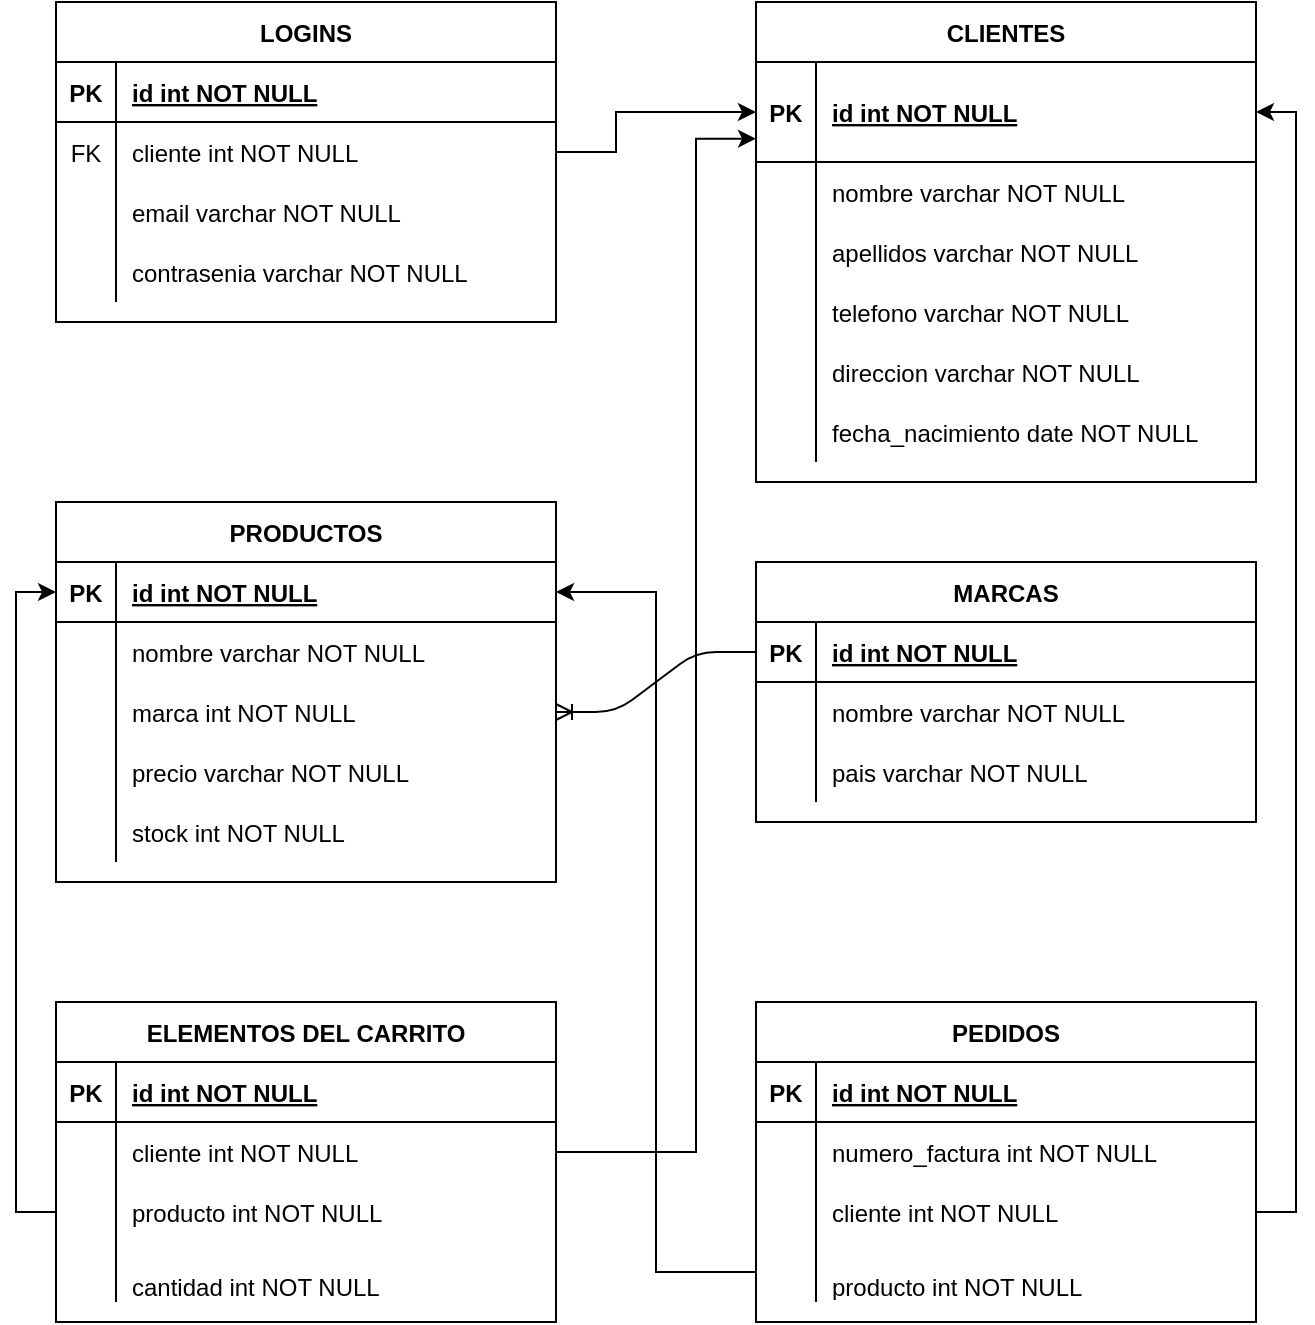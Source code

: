 <mxfile version="14.6.9" type="github">
  <diagram id="R2lEEEUBdFMjLlhIrx00" name="Page-1">
    <mxGraphModel dx="674" dy="650" grid="1" gridSize="10" guides="1" tooltips="1" connect="1" arrows="1" fold="1" page="1" pageScale="1" pageWidth="850" pageHeight="1100" math="0" shadow="0" extFonts="Permanent Marker^https://fonts.googleapis.com/css?family=Permanent+Marker">
      <root>
        <mxCell id="0" />
        <mxCell id="1" parent="0" />
        <mxCell id="C-vyLk0tnHw3VtMMgP7b-2" value="CLIENTES" style="shape=table;startSize=30;container=1;collapsible=1;childLayout=tableLayout;fixedRows=1;rowLines=0;fontStyle=1;align=center;resizeLast=1;" parent="1" vertex="1">
          <mxGeometry x="470" y="40" width="250" height="240" as="geometry" />
        </mxCell>
        <mxCell id="C-vyLk0tnHw3VtMMgP7b-3" value="" style="shape=partialRectangle;collapsible=0;dropTarget=0;pointerEvents=0;fillColor=none;points=[[0,0.5],[1,0.5]];portConstraint=eastwest;top=0;left=0;right=0;bottom=1;" parent="C-vyLk0tnHw3VtMMgP7b-2" vertex="1">
          <mxGeometry y="30" width="250" height="50" as="geometry" />
        </mxCell>
        <mxCell id="C-vyLk0tnHw3VtMMgP7b-4" value="PK" style="shape=partialRectangle;overflow=hidden;connectable=0;fillColor=none;top=0;left=0;bottom=0;right=0;fontStyle=1;" parent="C-vyLk0tnHw3VtMMgP7b-3" vertex="1">
          <mxGeometry width="30" height="50" as="geometry" />
        </mxCell>
        <mxCell id="C-vyLk0tnHw3VtMMgP7b-5" value="id int NOT NULL " style="shape=partialRectangle;overflow=hidden;connectable=0;fillColor=none;top=0;left=0;bottom=0;right=0;align=left;spacingLeft=6;fontStyle=5;" parent="C-vyLk0tnHw3VtMMgP7b-3" vertex="1">
          <mxGeometry x="30" width="220" height="50" as="geometry" />
        </mxCell>
        <mxCell id="C-vyLk0tnHw3VtMMgP7b-6" value="" style="shape=partialRectangle;collapsible=0;dropTarget=0;pointerEvents=0;fillColor=none;points=[[0,0.5],[1,0.5]];portConstraint=eastwest;top=0;left=0;right=0;bottom=0;" parent="C-vyLk0tnHw3VtMMgP7b-2" vertex="1">
          <mxGeometry y="80" width="250" height="30" as="geometry" />
        </mxCell>
        <mxCell id="C-vyLk0tnHw3VtMMgP7b-7" value="" style="shape=partialRectangle;overflow=hidden;connectable=0;fillColor=none;top=0;left=0;bottom=0;right=0;" parent="C-vyLk0tnHw3VtMMgP7b-6" vertex="1">
          <mxGeometry width="30" height="30" as="geometry" />
        </mxCell>
        <mxCell id="C-vyLk0tnHw3VtMMgP7b-8" value="nombre varchar NOT NULL" style="shape=partialRectangle;overflow=hidden;connectable=0;fillColor=none;top=0;left=0;bottom=0;right=0;align=left;spacingLeft=6;" parent="C-vyLk0tnHw3VtMMgP7b-6" vertex="1">
          <mxGeometry x="30" width="220" height="30" as="geometry" />
        </mxCell>
        <mxCell id="C-vyLk0tnHw3VtMMgP7b-9" value="" style="shape=partialRectangle;collapsible=0;dropTarget=0;pointerEvents=0;fillColor=none;points=[[0,0.5],[1,0.5]];portConstraint=eastwest;top=0;left=0;right=0;bottom=0;" parent="C-vyLk0tnHw3VtMMgP7b-2" vertex="1">
          <mxGeometry y="110" width="250" height="30" as="geometry" />
        </mxCell>
        <mxCell id="C-vyLk0tnHw3VtMMgP7b-10" value="" style="shape=partialRectangle;overflow=hidden;connectable=0;fillColor=none;top=0;left=0;bottom=0;right=0;" parent="C-vyLk0tnHw3VtMMgP7b-9" vertex="1">
          <mxGeometry width="30" height="30" as="geometry" />
        </mxCell>
        <mxCell id="C-vyLk0tnHw3VtMMgP7b-11" value="apellidos varchar NOT NULL" style="shape=partialRectangle;overflow=hidden;connectable=0;fillColor=none;top=0;left=0;bottom=0;right=0;align=left;spacingLeft=6;" parent="C-vyLk0tnHw3VtMMgP7b-9" vertex="1">
          <mxGeometry x="30" width="220" height="30" as="geometry" />
        </mxCell>
        <mxCell id="ZsIw6Z9A--SDda-T056C-38" style="shape=partialRectangle;collapsible=0;dropTarget=0;pointerEvents=0;fillColor=none;points=[[0,0.5],[1,0.5]];portConstraint=eastwest;top=0;left=0;right=0;bottom=0;" parent="C-vyLk0tnHw3VtMMgP7b-2" vertex="1">
          <mxGeometry y="140" width="250" height="30" as="geometry" />
        </mxCell>
        <mxCell id="ZsIw6Z9A--SDda-T056C-39" style="shape=partialRectangle;overflow=hidden;connectable=0;fillColor=none;top=0;left=0;bottom=0;right=0;" parent="ZsIw6Z9A--SDda-T056C-38" vertex="1">
          <mxGeometry width="30" height="30" as="geometry" />
        </mxCell>
        <mxCell id="ZsIw6Z9A--SDda-T056C-40" value="telefono varchar NOT NULL" style="shape=partialRectangle;overflow=hidden;connectable=0;fillColor=none;top=0;left=0;bottom=0;right=0;align=left;spacingLeft=6;" parent="ZsIw6Z9A--SDda-T056C-38" vertex="1">
          <mxGeometry x="30" width="220" height="30" as="geometry" />
        </mxCell>
        <mxCell id="ZsIw6Z9A--SDda-T056C-41" style="shape=partialRectangle;collapsible=0;dropTarget=0;pointerEvents=0;fillColor=none;points=[[0,0.5],[1,0.5]];portConstraint=eastwest;top=0;left=0;right=0;bottom=0;" parent="C-vyLk0tnHw3VtMMgP7b-2" vertex="1">
          <mxGeometry y="170" width="250" height="30" as="geometry" />
        </mxCell>
        <mxCell id="ZsIw6Z9A--SDda-T056C-42" style="shape=partialRectangle;overflow=hidden;connectable=0;fillColor=none;top=0;left=0;bottom=0;right=0;" parent="ZsIw6Z9A--SDda-T056C-41" vertex="1">
          <mxGeometry width="30" height="30" as="geometry" />
        </mxCell>
        <mxCell id="ZsIw6Z9A--SDda-T056C-43" value="direccion varchar NOT NULL" style="shape=partialRectangle;overflow=hidden;connectable=0;fillColor=none;top=0;left=0;bottom=0;right=0;align=left;spacingLeft=6;" parent="ZsIw6Z9A--SDda-T056C-41" vertex="1">
          <mxGeometry x="30" width="220" height="30" as="geometry" />
        </mxCell>
        <mxCell id="ZsIw6Z9A--SDda-T056C-44" style="shape=partialRectangle;collapsible=0;dropTarget=0;pointerEvents=0;fillColor=none;points=[[0,0.5],[1,0.5]];portConstraint=eastwest;top=0;left=0;right=0;bottom=0;" parent="C-vyLk0tnHw3VtMMgP7b-2" vertex="1">
          <mxGeometry y="200" width="250" height="30" as="geometry" />
        </mxCell>
        <mxCell id="ZsIw6Z9A--SDda-T056C-45" style="shape=partialRectangle;overflow=hidden;connectable=0;fillColor=none;top=0;left=0;bottom=0;right=0;" parent="ZsIw6Z9A--SDda-T056C-44" vertex="1">
          <mxGeometry width="30" height="30" as="geometry" />
        </mxCell>
        <mxCell id="ZsIw6Z9A--SDda-T056C-46" value="fecha_nacimiento date NOT NULL" style="shape=partialRectangle;overflow=hidden;connectable=0;fillColor=none;top=0;left=0;bottom=0;right=0;align=left;spacingLeft=6;" parent="ZsIw6Z9A--SDda-T056C-44" vertex="1">
          <mxGeometry x="30" width="220" height="30" as="geometry" />
        </mxCell>
        <mxCell id="C-vyLk0tnHw3VtMMgP7b-13" value="PRODUCTOS" style="shape=table;startSize=30;container=1;collapsible=1;childLayout=tableLayout;fixedRows=1;rowLines=0;fontStyle=1;align=center;resizeLast=1;" parent="1" vertex="1">
          <mxGeometry x="120" y="290" width="250" height="190" as="geometry" />
        </mxCell>
        <mxCell id="C-vyLk0tnHw3VtMMgP7b-14" value="" style="shape=partialRectangle;collapsible=0;dropTarget=0;pointerEvents=0;fillColor=none;points=[[0,0.5],[1,0.5]];portConstraint=eastwest;top=0;left=0;right=0;bottom=1;" parent="C-vyLk0tnHw3VtMMgP7b-13" vertex="1">
          <mxGeometry y="30" width="250" height="30" as="geometry" />
        </mxCell>
        <mxCell id="C-vyLk0tnHw3VtMMgP7b-15" value="PK" style="shape=partialRectangle;overflow=hidden;connectable=0;fillColor=none;top=0;left=0;bottom=0;right=0;fontStyle=1;" parent="C-vyLk0tnHw3VtMMgP7b-14" vertex="1">
          <mxGeometry width="30" height="30" as="geometry" />
        </mxCell>
        <mxCell id="C-vyLk0tnHw3VtMMgP7b-16" value="id int NOT NULL " style="shape=partialRectangle;overflow=hidden;connectable=0;fillColor=none;top=0;left=0;bottom=0;right=0;align=left;spacingLeft=6;fontStyle=5;" parent="C-vyLk0tnHw3VtMMgP7b-14" vertex="1">
          <mxGeometry x="30" width="220" height="30" as="geometry" />
        </mxCell>
        <mxCell id="C-vyLk0tnHw3VtMMgP7b-17" value="" style="shape=partialRectangle;collapsible=0;dropTarget=0;pointerEvents=0;fillColor=none;points=[[0,0.5],[1,0.5]];portConstraint=eastwest;top=0;left=0;right=0;bottom=0;" parent="C-vyLk0tnHw3VtMMgP7b-13" vertex="1">
          <mxGeometry y="60" width="250" height="30" as="geometry" />
        </mxCell>
        <mxCell id="C-vyLk0tnHw3VtMMgP7b-18" value="" style="shape=partialRectangle;overflow=hidden;connectable=0;fillColor=none;top=0;left=0;bottom=0;right=0;" parent="C-vyLk0tnHw3VtMMgP7b-17" vertex="1">
          <mxGeometry width="30" height="30" as="geometry" />
        </mxCell>
        <mxCell id="C-vyLk0tnHw3VtMMgP7b-19" value="nombre varchar NOT NULL" style="shape=partialRectangle;overflow=hidden;connectable=0;fillColor=none;top=0;left=0;bottom=0;right=0;align=left;spacingLeft=6;" parent="C-vyLk0tnHw3VtMMgP7b-17" vertex="1">
          <mxGeometry x="30" width="220" height="30" as="geometry" />
        </mxCell>
        <mxCell id="C-vyLk0tnHw3VtMMgP7b-20" value="" style="shape=partialRectangle;collapsible=0;dropTarget=0;pointerEvents=0;fillColor=none;points=[[0,0.5],[1,0.5]];portConstraint=eastwest;top=0;left=0;right=0;bottom=0;" parent="C-vyLk0tnHw3VtMMgP7b-13" vertex="1">
          <mxGeometry y="90" width="250" height="30" as="geometry" />
        </mxCell>
        <mxCell id="C-vyLk0tnHw3VtMMgP7b-21" value="" style="shape=partialRectangle;overflow=hidden;connectable=0;fillColor=none;top=0;left=0;bottom=0;right=0;" parent="C-vyLk0tnHw3VtMMgP7b-20" vertex="1">
          <mxGeometry width="30" height="30" as="geometry" />
        </mxCell>
        <mxCell id="C-vyLk0tnHw3VtMMgP7b-22" value="marca int NOT NULL" style="shape=partialRectangle;overflow=hidden;connectable=0;fillColor=none;top=0;left=0;bottom=0;right=0;align=left;spacingLeft=6;" parent="C-vyLk0tnHw3VtMMgP7b-20" vertex="1">
          <mxGeometry x="30" width="220" height="30" as="geometry" />
        </mxCell>
        <mxCell id="ZsIw6Z9A--SDda-T056C-50" style="shape=partialRectangle;collapsible=0;dropTarget=0;pointerEvents=0;fillColor=none;points=[[0,0.5],[1,0.5]];portConstraint=eastwest;top=0;left=0;right=0;bottom=0;" parent="C-vyLk0tnHw3VtMMgP7b-13" vertex="1">
          <mxGeometry y="120" width="250" height="30" as="geometry" />
        </mxCell>
        <mxCell id="ZsIw6Z9A--SDda-T056C-51" style="shape=partialRectangle;overflow=hidden;connectable=0;fillColor=none;top=0;left=0;bottom=0;right=0;" parent="ZsIw6Z9A--SDda-T056C-50" vertex="1">
          <mxGeometry width="30" height="30" as="geometry" />
        </mxCell>
        <mxCell id="ZsIw6Z9A--SDda-T056C-52" value="precio varchar NOT NULL" style="shape=partialRectangle;overflow=hidden;connectable=0;fillColor=none;top=0;left=0;bottom=0;right=0;align=left;spacingLeft=6;" parent="ZsIw6Z9A--SDda-T056C-50" vertex="1">
          <mxGeometry x="30" width="220" height="30" as="geometry" />
        </mxCell>
        <mxCell id="ZsIw6Z9A--SDda-T056C-47" style="shape=partialRectangle;collapsible=0;dropTarget=0;pointerEvents=0;fillColor=none;points=[[0,0.5],[1,0.5]];portConstraint=eastwest;top=0;left=0;right=0;bottom=0;" parent="C-vyLk0tnHw3VtMMgP7b-13" vertex="1">
          <mxGeometry y="150" width="250" height="30" as="geometry" />
        </mxCell>
        <mxCell id="ZsIw6Z9A--SDda-T056C-48" style="shape=partialRectangle;overflow=hidden;connectable=0;fillColor=none;top=0;left=0;bottom=0;right=0;" parent="ZsIw6Z9A--SDda-T056C-47" vertex="1">
          <mxGeometry width="30" height="30" as="geometry" />
        </mxCell>
        <mxCell id="ZsIw6Z9A--SDda-T056C-49" value="stock int NOT NULL" style="shape=partialRectangle;overflow=hidden;connectable=0;fillColor=none;top=0;left=0;bottom=0;right=0;align=left;spacingLeft=6;" parent="ZsIw6Z9A--SDda-T056C-47" vertex="1">
          <mxGeometry x="30" width="220" height="30" as="geometry" />
        </mxCell>
        <mxCell id="C-vyLk0tnHw3VtMMgP7b-23" value="LOGINS" style="shape=table;startSize=30;container=1;collapsible=1;childLayout=tableLayout;fixedRows=1;rowLines=0;fontStyle=1;align=center;resizeLast=1;" parent="1" vertex="1">
          <mxGeometry x="120" y="40" width="250" height="160" as="geometry" />
        </mxCell>
        <mxCell id="C-vyLk0tnHw3VtMMgP7b-24" value="" style="shape=partialRectangle;collapsible=0;dropTarget=0;pointerEvents=0;fillColor=none;points=[[0,0.5],[1,0.5]];portConstraint=eastwest;top=0;left=0;right=0;bottom=1;" parent="C-vyLk0tnHw3VtMMgP7b-23" vertex="1">
          <mxGeometry y="30" width="250" height="30" as="geometry" />
        </mxCell>
        <mxCell id="C-vyLk0tnHw3VtMMgP7b-25" value="PK" style="shape=partialRectangle;overflow=hidden;connectable=0;fillColor=none;top=0;left=0;bottom=0;right=0;fontStyle=1;" parent="C-vyLk0tnHw3VtMMgP7b-24" vertex="1">
          <mxGeometry width="30" height="30" as="geometry" />
        </mxCell>
        <mxCell id="C-vyLk0tnHw3VtMMgP7b-26" value="id int NOT NULL " style="shape=partialRectangle;overflow=hidden;connectable=0;fillColor=none;top=0;left=0;bottom=0;right=0;align=left;spacingLeft=6;fontStyle=5;" parent="C-vyLk0tnHw3VtMMgP7b-24" vertex="1">
          <mxGeometry x="30" width="220" height="30" as="geometry" />
        </mxCell>
        <mxCell id="C-vyLk0tnHw3VtMMgP7b-27" value="" style="shape=partialRectangle;collapsible=0;dropTarget=0;pointerEvents=0;fillColor=none;points=[[0,0.5],[1,0.5]];portConstraint=eastwest;top=0;left=0;right=0;bottom=0;" parent="C-vyLk0tnHw3VtMMgP7b-23" vertex="1">
          <mxGeometry y="60" width="250" height="30" as="geometry" />
        </mxCell>
        <mxCell id="C-vyLk0tnHw3VtMMgP7b-28" value="FK" style="shape=partialRectangle;overflow=hidden;connectable=0;fillColor=none;top=0;left=0;bottom=0;right=0;" parent="C-vyLk0tnHw3VtMMgP7b-27" vertex="1">
          <mxGeometry width="30" height="30" as="geometry" />
        </mxCell>
        <mxCell id="C-vyLk0tnHw3VtMMgP7b-29" value="cliente int NOT NULL" style="shape=partialRectangle;overflow=hidden;connectable=0;fillColor=none;top=0;left=0;bottom=0;right=0;align=left;spacingLeft=6;" parent="C-vyLk0tnHw3VtMMgP7b-27" vertex="1">
          <mxGeometry x="30" width="220" height="30" as="geometry" />
        </mxCell>
        <mxCell id="ZsIw6Z9A--SDda-T056C-35" style="shape=partialRectangle;collapsible=0;dropTarget=0;pointerEvents=0;fillColor=none;points=[[0,0.5],[1,0.5]];portConstraint=eastwest;top=0;left=0;right=0;bottom=0;" parent="C-vyLk0tnHw3VtMMgP7b-23" vertex="1">
          <mxGeometry y="90" width="250" height="30" as="geometry" />
        </mxCell>
        <mxCell id="ZsIw6Z9A--SDda-T056C-36" style="shape=partialRectangle;overflow=hidden;connectable=0;fillColor=none;top=0;left=0;bottom=0;right=0;" parent="ZsIw6Z9A--SDda-T056C-35" vertex="1">
          <mxGeometry width="30" height="30" as="geometry" />
        </mxCell>
        <mxCell id="ZsIw6Z9A--SDda-T056C-37" value="email varchar NOT NULL" style="shape=partialRectangle;overflow=hidden;connectable=0;fillColor=none;top=0;left=0;bottom=0;right=0;align=left;spacingLeft=6;" parent="ZsIw6Z9A--SDda-T056C-35" vertex="1">
          <mxGeometry x="30" width="220" height="30" as="geometry" />
        </mxCell>
        <mxCell id="ZsIw6Z9A--SDda-T056C-32" style="shape=partialRectangle;collapsible=0;dropTarget=0;pointerEvents=0;fillColor=none;points=[[0,0.5],[1,0.5]];portConstraint=eastwest;top=0;left=0;right=0;bottom=0;" parent="C-vyLk0tnHw3VtMMgP7b-23" vertex="1">
          <mxGeometry y="120" width="250" height="30" as="geometry" />
        </mxCell>
        <mxCell id="ZsIw6Z9A--SDda-T056C-33" style="shape=partialRectangle;overflow=hidden;connectable=0;fillColor=none;top=0;left=0;bottom=0;right=0;" parent="ZsIw6Z9A--SDda-T056C-32" vertex="1">
          <mxGeometry width="30" height="30" as="geometry" />
        </mxCell>
        <mxCell id="ZsIw6Z9A--SDda-T056C-34" value="contrasenia varchar NOT NULL" style="shape=partialRectangle;overflow=hidden;connectable=0;fillColor=none;top=0;left=0;bottom=0;right=0;align=left;spacingLeft=6;" parent="ZsIw6Z9A--SDda-T056C-32" vertex="1">
          <mxGeometry x="30" width="220" height="30" as="geometry" />
        </mxCell>
        <mxCell id="ZsIw6Z9A--SDda-T056C-1" value="MARCAS" style="shape=table;startSize=30;container=1;collapsible=1;childLayout=tableLayout;fixedRows=1;rowLines=0;fontStyle=1;align=center;resizeLast=1;" parent="1" vertex="1">
          <mxGeometry x="470" y="320" width="250" height="130" as="geometry" />
        </mxCell>
        <mxCell id="ZsIw6Z9A--SDda-T056C-2" value="" style="shape=partialRectangle;collapsible=0;dropTarget=0;pointerEvents=0;fillColor=none;points=[[0,0.5],[1,0.5]];portConstraint=eastwest;top=0;left=0;right=0;bottom=1;" parent="ZsIw6Z9A--SDda-T056C-1" vertex="1">
          <mxGeometry y="30" width="250" height="30" as="geometry" />
        </mxCell>
        <mxCell id="ZsIw6Z9A--SDda-T056C-3" value="PK" style="shape=partialRectangle;overflow=hidden;connectable=0;fillColor=none;top=0;left=0;bottom=0;right=0;fontStyle=1;" parent="ZsIw6Z9A--SDda-T056C-2" vertex="1">
          <mxGeometry width="30" height="30" as="geometry" />
        </mxCell>
        <mxCell id="ZsIw6Z9A--SDda-T056C-4" value="id int NOT NULL " style="shape=partialRectangle;overflow=hidden;connectable=0;fillColor=none;top=0;left=0;bottom=0;right=0;align=left;spacingLeft=6;fontStyle=5;" parent="ZsIw6Z9A--SDda-T056C-2" vertex="1">
          <mxGeometry x="30" width="220" height="30" as="geometry" />
        </mxCell>
        <mxCell id="ZsIw6Z9A--SDda-T056C-5" value="" style="shape=partialRectangle;collapsible=0;dropTarget=0;pointerEvents=0;fillColor=none;points=[[0,0.5],[1,0.5]];portConstraint=eastwest;top=0;left=0;right=0;bottom=0;" parent="ZsIw6Z9A--SDda-T056C-1" vertex="1">
          <mxGeometry y="60" width="250" height="30" as="geometry" />
        </mxCell>
        <mxCell id="ZsIw6Z9A--SDda-T056C-6" value="" style="shape=partialRectangle;overflow=hidden;connectable=0;fillColor=none;top=0;left=0;bottom=0;right=0;" parent="ZsIw6Z9A--SDda-T056C-5" vertex="1">
          <mxGeometry width="30" height="30" as="geometry" />
        </mxCell>
        <mxCell id="ZsIw6Z9A--SDda-T056C-7" value="nombre varchar NOT NULL" style="shape=partialRectangle;overflow=hidden;connectable=0;fillColor=none;top=0;left=0;bottom=0;right=0;align=left;spacingLeft=6;" parent="ZsIw6Z9A--SDda-T056C-5" vertex="1">
          <mxGeometry x="30" width="220" height="30" as="geometry" />
        </mxCell>
        <mxCell id="ZsIw6Z9A--SDda-T056C-8" value="" style="shape=partialRectangle;collapsible=0;dropTarget=0;pointerEvents=0;fillColor=none;points=[[0,0.5],[1,0.5]];portConstraint=eastwest;top=0;left=0;right=0;bottom=0;" parent="ZsIw6Z9A--SDda-T056C-1" vertex="1">
          <mxGeometry y="90" width="250" height="30" as="geometry" />
        </mxCell>
        <mxCell id="ZsIw6Z9A--SDda-T056C-9" value="" style="shape=partialRectangle;overflow=hidden;connectable=0;fillColor=none;top=0;left=0;bottom=0;right=0;" parent="ZsIw6Z9A--SDda-T056C-8" vertex="1">
          <mxGeometry width="30" height="30" as="geometry" />
        </mxCell>
        <mxCell id="ZsIw6Z9A--SDda-T056C-10" value="pais varchar NOT NULL" style="shape=partialRectangle;overflow=hidden;connectable=0;fillColor=none;top=0;left=0;bottom=0;right=0;align=left;spacingLeft=6;" parent="ZsIw6Z9A--SDda-T056C-8" vertex="1">
          <mxGeometry x="30" width="220" height="30" as="geometry" />
        </mxCell>
        <mxCell id="ZsIw6Z9A--SDda-T056C-11" value="ELEMENTOS DEL CARRITO" style="shape=table;startSize=30;container=1;collapsible=1;childLayout=tableLayout;fixedRows=1;rowLines=0;fontStyle=1;align=center;resizeLast=1;" parent="1" vertex="1">
          <mxGeometry x="120" y="540" width="250" height="160" as="geometry" />
        </mxCell>
        <mxCell id="ZsIw6Z9A--SDda-T056C-12" value="" style="shape=partialRectangle;collapsible=0;dropTarget=0;pointerEvents=0;fillColor=none;points=[[0,0.5],[1,0.5]];portConstraint=eastwest;top=0;left=0;right=0;bottom=1;" parent="ZsIw6Z9A--SDda-T056C-11" vertex="1">
          <mxGeometry y="30" width="250" height="30" as="geometry" />
        </mxCell>
        <mxCell id="ZsIw6Z9A--SDda-T056C-13" value="PK" style="shape=partialRectangle;overflow=hidden;connectable=0;fillColor=none;top=0;left=0;bottom=0;right=0;fontStyle=1;" parent="ZsIw6Z9A--SDda-T056C-12" vertex="1">
          <mxGeometry width="30" height="30" as="geometry" />
        </mxCell>
        <mxCell id="ZsIw6Z9A--SDda-T056C-14" value="id int NOT NULL " style="shape=partialRectangle;overflow=hidden;connectable=0;fillColor=none;top=0;left=0;bottom=0;right=0;align=left;spacingLeft=6;fontStyle=5;" parent="ZsIw6Z9A--SDda-T056C-12" vertex="1">
          <mxGeometry x="30" width="220" height="30" as="geometry" />
        </mxCell>
        <mxCell id="ZsIw6Z9A--SDda-T056C-15" value="" style="shape=partialRectangle;collapsible=0;dropTarget=0;pointerEvents=0;fillColor=none;points=[[0,0.5],[1,0.5]];portConstraint=eastwest;top=0;left=0;right=0;bottom=0;" parent="ZsIw6Z9A--SDda-T056C-11" vertex="1">
          <mxGeometry y="60" width="250" height="30" as="geometry" />
        </mxCell>
        <mxCell id="ZsIw6Z9A--SDda-T056C-16" value="" style="shape=partialRectangle;overflow=hidden;connectable=0;fillColor=none;top=0;left=0;bottom=0;right=0;" parent="ZsIw6Z9A--SDda-T056C-15" vertex="1">
          <mxGeometry width="30" height="30" as="geometry" />
        </mxCell>
        <mxCell id="ZsIw6Z9A--SDda-T056C-17" value="cliente int NOT NULL" style="shape=partialRectangle;overflow=hidden;connectable=0;fillColor=none;top=0;left=0;bottom=0;right=0;align=left;spacingLeft=6;" parent="ZsIw6Z9A--SDda-T056C-15" vertex="1">
          <mxGeometry x="30" width="220" height="30" as="geometry" />
        </mxCell>
        <mxCell id="ZsIw6Z9A--SDda-T056C-18" value="" style="shape=partialRectangle;collapsible=0;dropTarget=0;pointerEvents=0;fillColor=none;points=[[0,0.5],[1,0.5]];portConstraint=eastwest;top=0;left=0;right=0;bottom=0;" parent="ZsIw6Z9A--SDda-T056C-11" vertex="1">
          <mxGeometry y="90" width="250" height="30" as="geometry" />
        </mxCell>
        <mxCell id="ZsIw6Z9A--SDda-T056C-19" value="" style="shape=partialRectangle;overflow=hidden;connectable=0;fillColor=none;top=0;left=0;bottom=0;right=0;" parent="ZsIw6Z9A--SDda-T056C-18" vertex="1">
          <mxGeometry width="30" height="30" as="geometry" />
        </mxCell>
        <mxCell id="ZsIw6Z9A--SDda-T056C-20" value="producto int NOT NULL" style="shape=partialRectangle;overflow=hidden;connectable=0;fillColor=none;top=0;left=0;bottom=0;right=0;align=left;spacingLeft=6;" parent="ZsIw6Z9A--SDda-T056C-18" vertex="1">
          <mxGeometry x="30" width="220" height="30" as="geometry" />
        </mxCell>
        <mxCell id="ZsIw6Z9A--SDda-T056C-53" style="shape=partialRectangle;collapsible=0;dropTarget=0;pointerEvents=0;fillColor=none;points=[[0,0.5],[1,0.5]];portConstraint=eastwest;top=0;left=0;right=0;bottom=0;" parent="ZsIw6Z9A--SDda-T056C-11" vertex="1">
          <mxGeometry y="120" width="250" height="30" as="geometry" />
        </mxCell>
        <mxCell id="ZsIw6Z9A--SDda-T056C-54" style="shape=partialRectangle;overflow=hidden;connectable=0;fillColor=none;top=0;left=0;bottom=0;right=0;" parent="ZsIw6Z9A--SDda-T056C-53" vertex="1">
          <mxGeometry width="30" height="30" as="geometry" />
        </mxCell>
        <mxCell id="ZsIw6Z9A--SDda-T056C-55" value="&#xa;cantidad int NOT NULL&#xa;" style="shape=partialRectangle;overflow=hidden;connectable=0;fillColor=none;top=0;left=0;bottom=0;right=0;align=left;spacingLeft=6;" parent="ZsIw6Z9A--SDda-T056C-53" vertex="1">
          <mxGeometry x="30" width="220" height="30" as="geometry" />
        </mxCell>
        <mxCell id="ZsIw6Z9A--SDda-T056C-22" value="PEDIDOS" style="shape=table;startSize=30;container=1;collapsible=1;childLayout=tableLayout;fixedRows=1;rowLines=0;fontStyle=1;align=center;resizeLast=1;" parent="1" vertex="1">
          <mxGeometry x="470" y="540" width="250" height="160" as="geometry" />
        </mxCell>
        <mxCell id="ZsIw6Z9A--SDda-T056C-23" value="" style="shape=partialRectangle;collapsible=0;dropTarget=0;pointerEvents=0;fillColor=none;points=[[0,0.5],[1,0.5]];portConstraint=eastwest;top=0;left=0;right=0;bottom=1;" parent="ZsIw6Z9A--SDda-T056C-22" vertex="1">
          <mxGeometry y="30" width="250" height="30" as="geometry" />
        </mxCell>
        <mxCell id="ZsIw6Z9A--SDda-T056C-24" value="PK" style="shape=partialRectangle;overflow=hidden;connectable=0;fillColor=none;top=0;left=0;bottom=0;right=0;fontStyle=1;" parent="ZsIw6Z9A--SDda-T056C-23" vertex="1">
          <mxGeometry width="30" height="30" as="geometry" />
        </mxCell>
        <mxCell id="ZsIw6Z9A--SDda-T056C-25" value="id int NOT NULL " style="shape=partialRectangle;overflow=hidden;connectable=0;fillColor=none;top=0;left=0;bottom=0;right=0;align=left;spacingLeft=6;fontStyle=5;" parent="ZsIw6Z9A--SDda-T056C-23" vertex="1">
          <mxGeometry x="30" width="220" height="30" as="geometry" />
        </mxCell>
        <mxCell id="ZsIw6Z9A--SDda-T056C-26" value="" style="shape=partialRectangle;collapsible=0;dropTarget=0;pointerEvents=0;fillColor=none;points=[[0,0.5],[1,0.5]];portConstraint=eastwest;top=0;left=0;right=0;bottom=0;" parent="ZsIw6Z9A--SDda-T056C-22" vertex="1">
          <mxGeometry y="60" width="250" height="30" as="geometry" />
        </mxCell>
        <mxCell id="ZsIw6Z9A--SDda-T056C-27" value="" style="shape=partialRectangle;overflow=hidden;connectable=0;fillColor=none;top=0;left=0;bottom=0;right=0;" parent="ZsIw6Z9A--SDda-T056C-26" vertex="1">
          <mxGeometry width="30" height="30" as="geometry" />
        </mxCell>
        <mxCell id="ZsIw6Z9A--SDda-T056C-28" value="numero_factura int NOT NULL" style="shape=partialRectangle;overflow=hidden;connectable=0;fillColor=none;top=0;left=0;bottom=0;right=0;align=left;spacingLeft=6;" parent="ZsIw6Z9A--SDda-T056C-26" vertex="1">
          <mxGeometry x="30" width="220" height="30" as="geometry" />
        </mxCell>
        <mxCell id="ZsIw6Z9A--SDda-T056C-29" value="" style="shape=partialRectangle;collapsible=0;dropTarget=0;pointerEvents=0;fillColor=none;points=[[0,0.5],[1,0.5]];portConstraint=eastwest;top=0;left=0;right=0;bottom=0;" parent="ZsIw6Z9A--SDda-T056C-22" vertex="1">
          <mxGeometry y="90" width="250" height="30" as="geometry" />
        </mxCell>
        <mxCell id="ZsIw6Z9A--SDda-T056C-30" value="" style="shape=partialRectangle;overflow=hidden;connectable=0;fillColor=none;top=0;left=0;bottom=0;right=0;" parent="ZsIw6Z9A--SDda-T056C-29" vertex="1">
          <mxGeometry width="30" height="30" as="geometry" />
        </mxCell>
        <mxCell id="ZsIw6Z9A--SDda-T056C-31" value="cliente int NOT NULL" style="shape=partialRectangle;overflow=hidden;connectable=0;fillColor=none;top=0;left=0;bottom=0;right=0;align=left;spacingLeft=6;" parent="ZsIw6Z9A--SDda-T056C-29" vertex="1">
          <mxGeometry x="30" width="220" height="30" as="geometry" />
        </mxCell>
        <mxCell id="ZsIw6Z9A--SDda-T056C-56" style="shape=partialRectangle;collapsible=0;dropTarget=0;pointerEvents=0;fillColor=none;points=[[0,0.5],[1,0.5]];portConstraint=eastwest;top=0;left=0;right=0;bottom=0;" parent="ZsIw6Z9A--SDda-T056C-22" vertex="1">
          <mxGeometry y="120" width="250" height="30" as="geometry" />
        </mxCell>
        <mxCell id="ZsIw6Z9A--SDda-T056C-57" style="shape=partialRectangle;overflow=hidden;connectable=0;fillColor=none;top=0;left=0;bottom=0;right=0;" parent="ZsIw6Z9A--SDda-T056C-56" vertex="1">
          <mxGeometry width="30" height="30" as="geometry" />
        </mxCell>
        <mxCell id="ZsIw6Z9A--SDda-T056C-58" value="&#xa;producto int NOT NULL&#xa;" style="shape=partialRectangle;overflow=hidden;connectable=0;fillColor=none;top=0;left=0;bottom=0;right=0;align=left;spacingLeft=6;" parent="ZsIw6Z9A--SDda-T056C-56" vertex="1">
          <mxGeometry x="30" width="220" height="30" as="geometry" />
        </mxCell>
        <mxCell id="ZsIw6Z9A--SDda-T056C-59" style="edgeStyle=orthogonalEdgeStyle;rounded=0;orthogonalLoop=1;jettySize=auto;html=1;exitX=1;exitY=0.5;exitDx=0;exitDy=0;" parent="1" source="C-vyLk0tnHw3VtMMgP7b-27" target="C-vyLk0tnHw3VtMMgP7b-3" edge="1">
          <mxGeometry relative="1" as="geometry">
            <Array as="points">
              <mxPoint x="400" y="115" />
              <mxPoint x="400" y="95" />
            </Array>
          </mxGeometry>
        </mxCell>
        <mxCell id="ZsIw6Z9A--SDda-T056C-61" value="" style="edgeStyle=entityRelationEdgeStyle;fontSize=12;html=1;endArrow=ERoneToMany;exitX=0;exitY=0.5;exitDx=0;exitDy=0;" parent="1" source="ZsIw6Z9A--SDda-T056C-2" target="C-vyLk0tnHw3VtMMgP7b-20" edge="1">
          <mxGeometry width="100" height="100" relative="1" as="geometry">
            <mxPoint x="370" y="510" as="sourcePoint" />
            <mxPoint x="470" y="410" as="targetPoint" />
          </mxGeometry>
        </mxCell>
        <mxCell id="ZsIw6Z9A--SDda-T056C-62" style="edgeStyle=orthogonalEdgeStyle;rounded=0;orthogonalLoop=1;jettySize=auto;html=1;exitX=0;exitY=0.5;exitDx=0;exitDy=0;entryX=0;entryY=0.5;entryDx=0;entryDy=0;" parent="1" source="ZsIw6Z9A--SDda-T056C-18" target="C-vyLk0tnHw3VtMMgP7b-14" edge="1">
          <mxGeometry relative="1" as="geometry" />
        </mxCell>
        <mxCell id="ZsIw6Z9A--SDda-T056C-63" style="edgeStyle=orthogonalEdgeStyle;rounded=0;orthogonalLoop=1;jettySize=auto;html=1;exitX=1;exitY=0.5;exitDx=0;exitDy=0;entryX=0;entryY=0.767;entryDx=0;entryDy=0;entryPerimeter=0;" parent="1" source="ZsIw6Z9A--SDda-T056C-15" target="C-vyLk0tnHw3VtMMgP7b-3" edge="1">
          <mxGeometry relative="1" as="geometry">
            <Array as="points">
              <mxPoint x="440" y="615" />
              <mxPoint x="440" y="108" />
            </Array>
          </mxGeometry>
        </mxCell>
        <mxCell id="ZsIw6Z9A--SDda-T056C-64" style="edgeStyle=orthogonalEdgeStyle;rounded=0;orthogonalLoop=1;jettySize=auto;html=1;exitX=1;exitY=0.5;exitDx=0;exitDy=0;entryX=1;entryY=0.5;entryDx=0;entryDy=0;" parent="1" source="ZsIw6Z9A--SDda-T056C-29" target="C-vyLk0tnHw3VtMMgP7b-3" edge="1">
          <mxGeometry relative="1" as="geometry" />
        </mxCell>
        <mxCell id="ZsIw6Z9A--SDda-T056C-66" style="edgeStyle=orthogonalEdgeStyle;rounded=0;orthogonalLoop=1;jettySize=auto;html=1;exitX=0;exitY=0.5;exitDx=0;exitDy=0;entryX=1;entryY=0.5;entryDx=0;entryDy=0;" parent="1" source="ZsIw6Z9A--SDda-T056C-56" target="C-vyLk0tnHw3VtMMgP7b-14" edge="1">
          <mxGeometry relative="1" as="geometry" />
        </mxCell>
      </root>
    </mxGraphModel>
  </diagram>
</mxfile>
